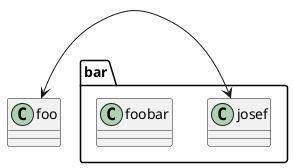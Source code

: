 @@ -0,0 +1,125 @@
@startuml
class foo
package bar {
    class foobar
    class josef
    foo <-> josef
    }
@enduml

@startuml zupnfoter_integration
    box Zupfnoter
        participant controller
        participant harpnotePlayer
    end box

    box snd-1
        participant Abc
        participant AbcPlay
        participant Audio5
    end box

    controller -> Abc:tosvg
    Abc -> controller:callback get_abcmodel

    controller -> AbcPlay:play(istart,iend, 0)
    AbcPlay -> Audio5
@enduml


@startuml abcplayer

    box zupfnoter
        participant HarpnotePlayer as hp
    end box

    box sndaud
        participant Audio5
    end box

    box sndmid
        participant Midi5
    end box

    box sndmem
        participant Mem
    end box

    box toaudio5.js
        participant Audio5
    end box
@enduml


@startuml "bigpicture-of-playing in abc2svg"
    skinparam BoxPadding 10

    box "zupfnoter"
    participant App
    end box

    box "abc2svg.js"
    participant Abc
    end box

    box "play.js" #ffaaaa
    participant EventSndgen
    end box

    box "toaudio5.js" #ffaaaa
    participant Audio5 as ToAudio5
    end box

    box "sndgen.js"
    participant Sndgen
    end box

    box "sndaud.js"
    participant Audio5
    end box

    box "sndmem.js"
    participant Sndmem
    end box



    == parsing abc to a model ==

    App -> Abc:to_svg(abctext)
    Abc -> App:get_abcmodel(abcmodel)

    == playing the model ==

    App -> Audio5 : play(first_symbol, last_symbol, repeat_level)

    Audio5 -> Audio5 : 'get the play resources\n(instruments)\n initialize po

    ...
        note over Audio5 #red: **all resourses loaded** #red

    Audio5 -> Sndgen:play_next(po)

    group loop over play_next \nwhile (not po.stop )
       Sndgen -> Audio5 : po.note_run(po, ...)
       Audio5 -> : Audio out
       note right : sound
    end

    == getting play events ==

    App -> Sndmem : play(first_symbol, last_symbol, repeat_level)
    Sndmem -> Sndgen : play_next(po)

    group loop over Sndgen.play_next \nwhile (not po.stop )
         Sndgen -> Sndmem : po.note_run(po, ...)
         Sndmem -> Sndmem : p_e += ...
         note right : store play events
    end

    App <-- Sndmem : return p_e

    note over Sndgen, Sndmem #lightblue
    This last step just builds the audio array in the same format as in the previous version.
    To play any sequence, do:
    end note
    == playing arbitrary events ==

    App -> ToAudio5 : play_events(p_e, ...)

    ToAudio5 -> ToAudio5 : 'get the play resources\n(instruments)\n initialize epo

    ...
        note over ToAudio5 #red: **all resourses loaded** #red

    ToAudio5 -> EventSndgen : play_next(epo)

    loop over play_next(epo)
       EventSndgen -> ToAudio5 : po.note_run(epo, ...)
       ToAudio5 -> : Audio out
       note right : sound
    end

    @enduml

    @startuml Controller-abc2svg

    participant controller
    participant "Abc2svgToHarpnotes::\nharpnote_engine" as harpnote_engine
    participant "Abc2svg::\nabcparser" as abc_parser
    participant abc2svg as abc2svg
    participant "Abc2svg::\n@tune_preview_printer" as tune_preview_printer
    participant "Abc2svgToHarpnotes::\n@abc_transformer" as abc_transformer
    participant "tunePreview" as tunePreview

    group init
       controller -> abc_transformer ++ :new(Abc2svgToHarpnotes mode:svg)
       note right: **todo** we don't need this\ncreate on demand

       controller -> tune_preview_printer ++ : Abc2svg.new($('#tunePreview'))
       note right: **todo** we don't need this\ncreate on demand

    end

    group load_music_model
        controller -> harpnote_engine++:harpnote_engine=new(Abc2svgToHarpnotes mode:model)
        controller ->harpnote_engine:transform(abc_code)
          group player_model_abc=getplayer_model(abc_code)
            harpnote_engine -> abc_parser ++ :abc_parser = new(Abc2svg)
              abc_parser -> abc2svg ++   : new abc2svg.Abc(\n{user:get_abcmodel})
                harpnote_engine -> abc_parser : get_abcmodel(abc_code)
                abc_parser -> abc2svg:to_svg
              return _callback_get_abcmodel\n@player_model\n@abc_model
            return [@abc_model, @player_model_abc]
          end

          harpnote_engine -> harpnote_engine : music_model = _transform_voices

        harpnote_engine --> controller:return [music_model, player_model_abc]
        deactivate harpnote_engine
    end

    group render_tunepreview_in_uithread
       controller -> tune_preview_printer ++ : Abc2svg.new($('#tunePreview'))
          tune_preview_printer -> abc2svg ++ : new abc2svg.Abc(\nuser:img_out ...}
            controller -> tune_preview_printer : svg_and_positions = compute_tune_preview(abc_text, @editor.get_checksum)
            tune_preview_printer -> abc2svg : to_svg
               abc2svg -> tune_preview_printer: callback img_out
            tune_preview_printer <-- abc2svg : to_svg is finished\ncan collect svg_buffer
            controller <-- tune_preview_printer : return svg_and_positions
            controller -> tune_preview_printer : set_svg(svg_and_positions)
            tune_preview_printer -> tunePreview : place svg_and_positions
          abc2svg --
       return
    end
    @enduml
=end

@startuml "bigpicture-of-playing"

skinparam BoxPadding 10

box "zupfnoter"
participant
App end box

box "play.js" participant Play end box

box "abc2svg.js" participant Abc end box

box "sndaud.js" participant Audio5 end box

box "sndmid.js" participant Midi5 end box

box "sndmem.js" participant Sndmem end box

box "sndgen.js" participant Sndgen end box

== parsing abc to a model ==

App -> Abc:tosvg(abctext) Abc -> App:getabcmodel(abcmodel)

== playing the model ==

App -> Audio5:play(abcmodel) Audio5 -> Sndgen:playstart(abcmodel) loop over notes Sndgen -> Audio5:cllback_tone(event) note right : "Audio5 plays the event" Audio5 -> Sndgen:playnext end

== getting play events ==

App -> Sndmem:play(abcmodel) loop (overnotes) Sndmem -> Sndgen:playstart(abcmodel) Sndgen -> Sndmem:calback_tone(event) note right : "Sndgen save the event" end Sndgen -> Sndmem:callback(endOfStream) Sndmem -> App: return(arrayOfPlayevents)

== playing arbitrary events ==

App -> Play:playstream(arrayOfPlayevents)

loop over arrayOfPlayevents Play -> Audio5:callback_tone(event) end

@enduml
